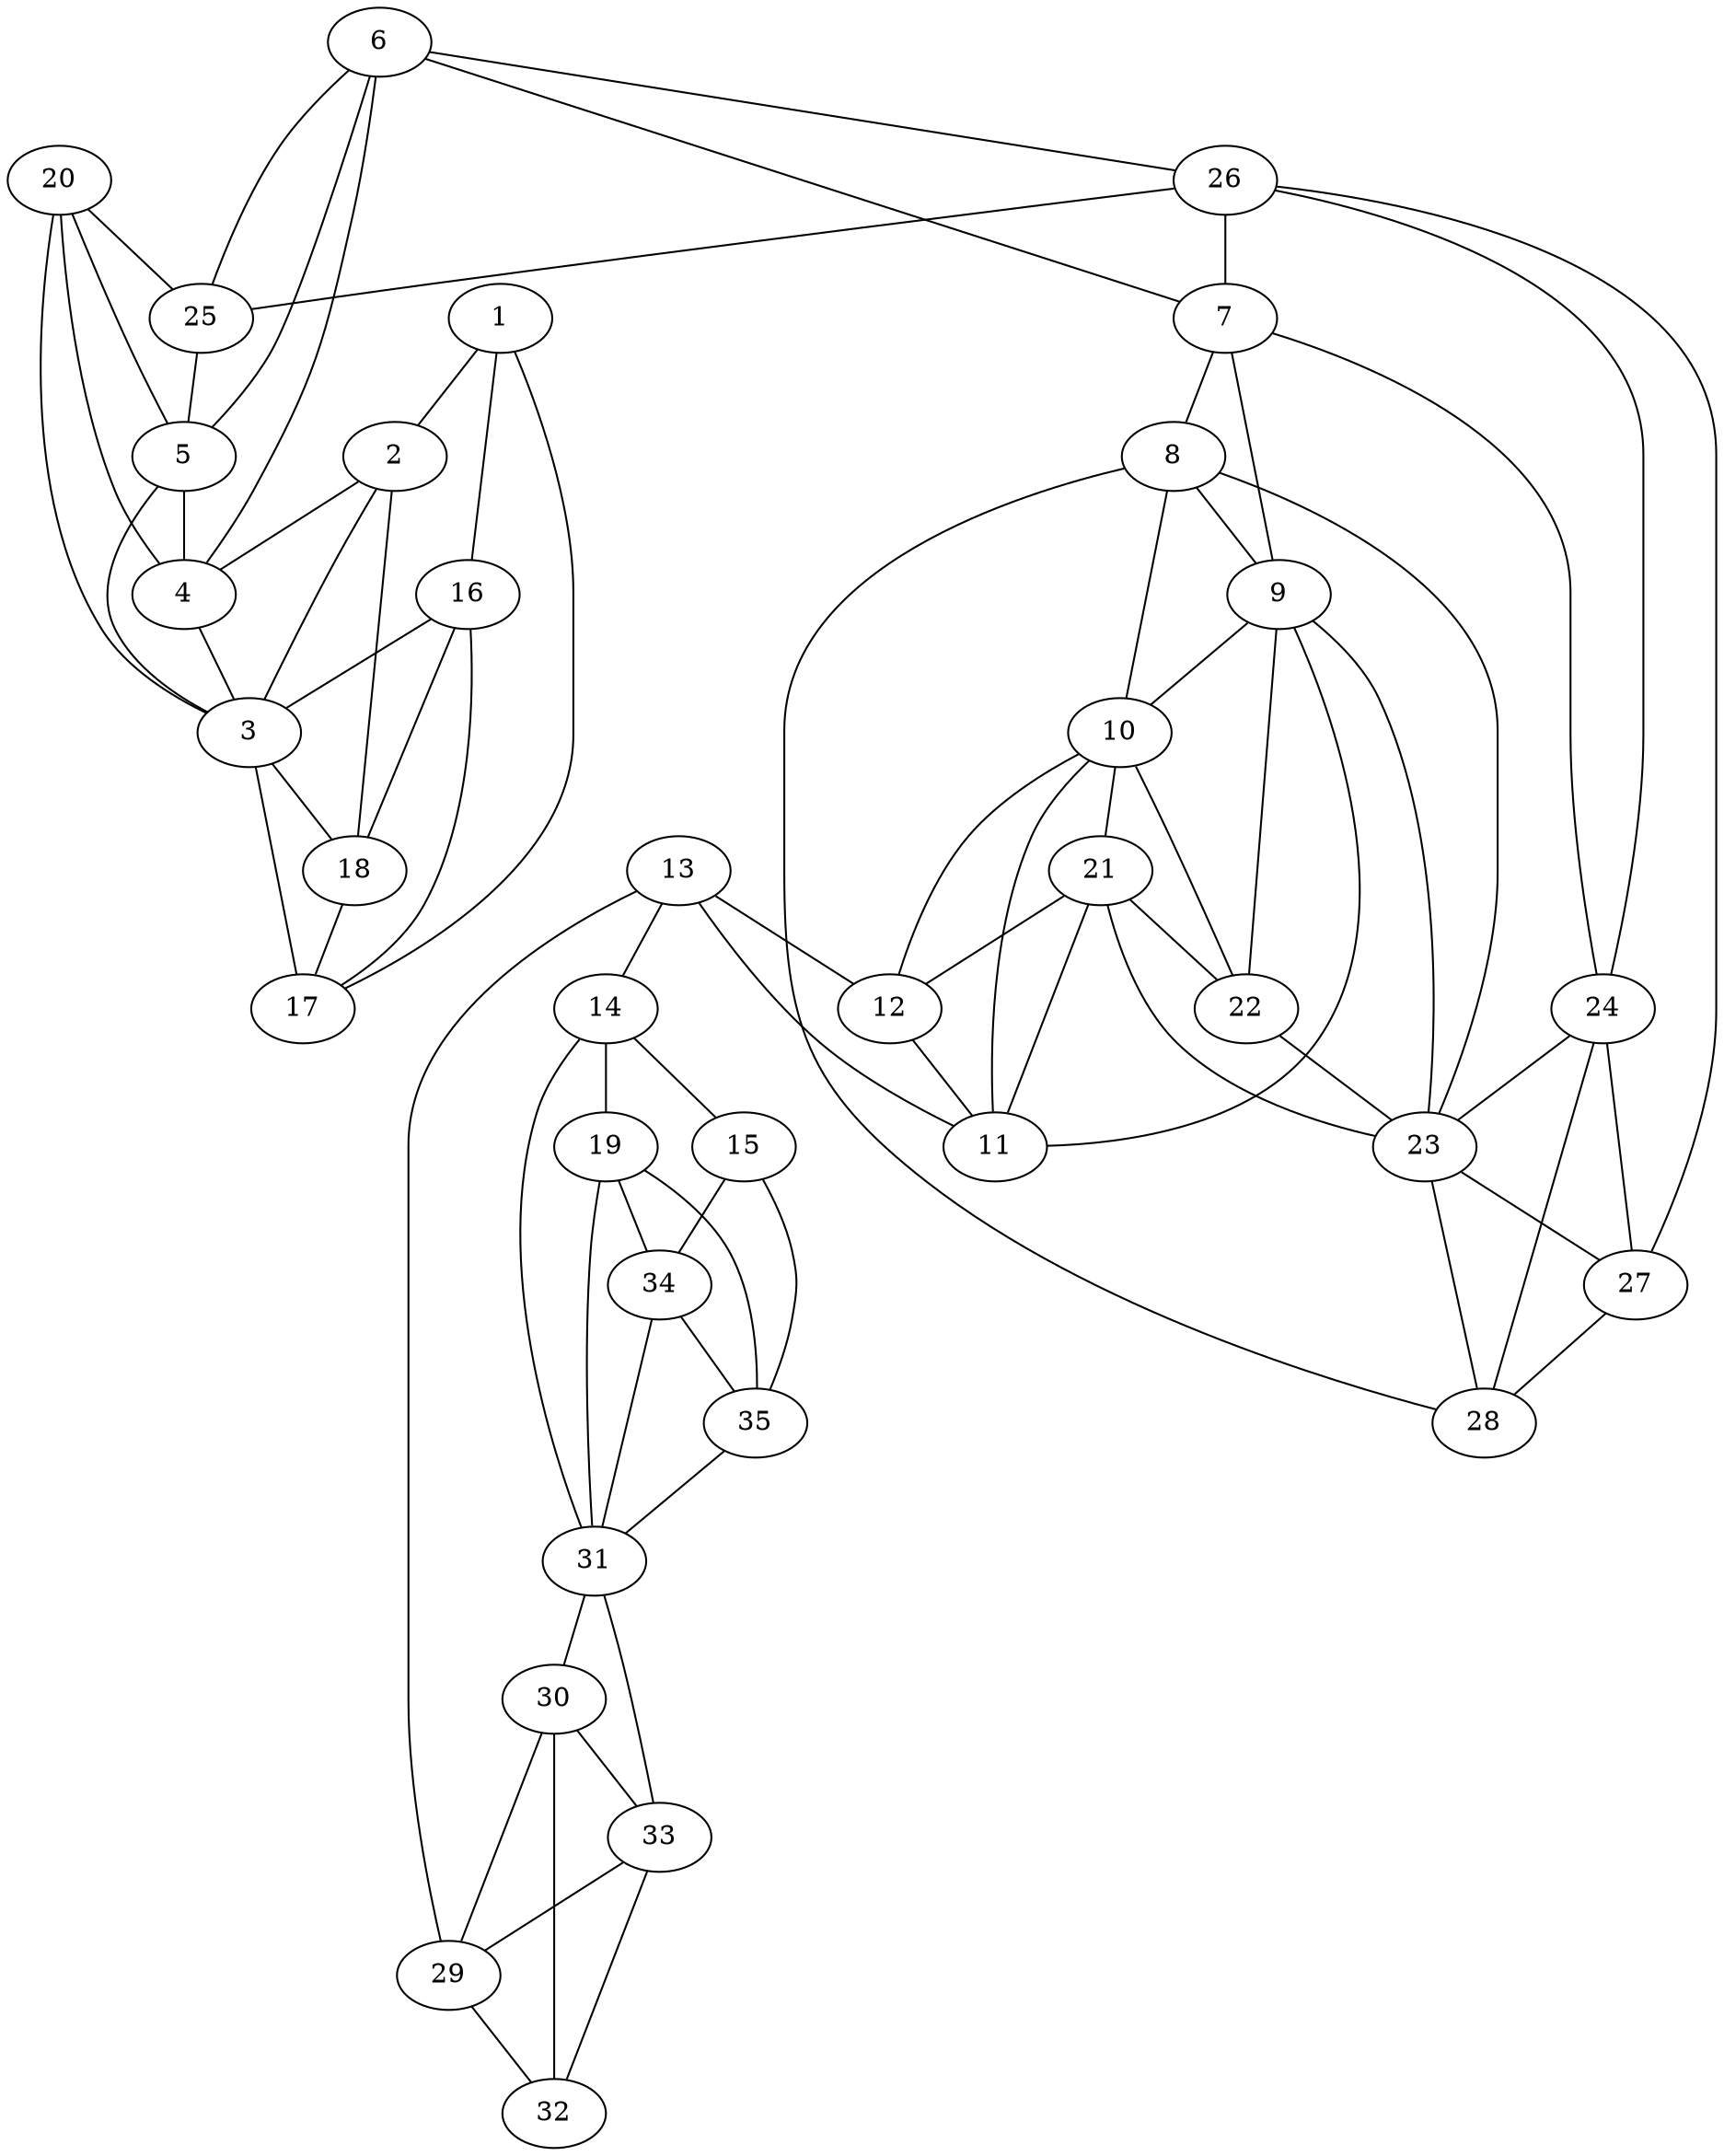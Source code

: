 graph pdb1m0n {
	1	 [aaLength=12,
		sequence=DATFWRNARHHL,
		type=0];
	2	 [aaLength=6,
		sequence=TSGQMS,
		type=0];
	1 -- 2	 [distance0="45.30305",
		frequency=1,
		type0=1];
	17	 [aaLength=4,
		sequence=FVYD,
		type=1];
	1 -- 17	 [distance0="52.26742",
		frequency=1,
		type0=3];
	16	 [aaLength=5,
		sequence=IERAK,
		type=1];
	1 -- 16	 [distance0="48.58892",
		frequency=1,
		type0=2];
	3	 [aaLength=15,
		sequence=HPEIVSVIGEYAGKL,
		type=0];
	2 -- 3	 [distance0="19.16471",
		distance1="6.0",
		frequency=2,
		type0=1,
		type1=4];
	4	 [aaLength=15,
		sequence=SRPVVDLATRLANIT,
		type=0];
	2 -- 4	 [distance0="35.92383",
		frequency=1,
		type0=2];
	18	 [aaLength=4,
		sequence=AILD,
		type=1];
	2 -- 18	 [distance0="44.1221",
		frequency=1,
		type0=3];
	3 -- 18	 [distance0="36.23883",
		frequency=1,
		type0=3];
	4 -- 3	 [distance0="26.19472",
		frequency=1,
		type0=1];
	5	 [aaLength=18,
		sequence=TGAESNEAAIRMAKLVTG,
		type=0];
	5 -- 3	 [distance0="55.78342",
		frequency=1,
		type0=3];
	5 -- 4	 [distance0="29.69318",
		frequency=1,
		type0=1];
	6	 [aaLength=7,
		sequence=TGAAASA,
		type=0];
	6 -- 4	 [distance0="60.35381",
		frequency=1,
		type0=3];
	6 -- 5	 [distance0="32.09022",
		frequency=1,
		type0=1];
	7	 [aaLength=17,
		sequence=DYLAELDYAFDLIDRQS,
		type=0];
	6 -- 7	 [distance0="46.87846",
		frequency=1,
		type0=2];
	26	 [aaLength=4,
		sequence=SFAI,
		type=1];
	6 -- 26	 [distance0="15.0",
		frequency=1,
		type0=4];
	8	 [aaLength=12,
		sequence=GYMAALKRKCEA,
		type=0];
	7 -- 8	 [distance0="40.90324",
		frequency=1,
		type0=1];
	9	 [aaLength=7,
		sequence=FACQRDG,
		type=0];
	7 -- 9	 [distance0="75.7812",
		frequency=1,
		type0=3];
	24	 [aaLength=6,
		sequence=LAAFIA,
		type=1];
	7 -- 24	 [distance0="3.0",
		frequency=1,
		type0=4];
	8 -- 9	 [distance0="35.38448",
		frequency=1,
		type0=1];
	10	 [aaLength=6,
		sequence=SKTLGA,
		type=0];
	8 -- 10	 [distance0="52.41984",
		frequency=1,
		type0=3];
	23	 [aaLength=5,
		sequence=LLILD,
		type=1];
	8 -- 23	 [distance0="3.0",
		frequency=1,
		type0=4];
	9 -- 10	 [distance0="18.94457",
		frequency=1,
		type0=1];
	11	 [aaLength=11,
		sequence=SAAIEERAHEL,
		type=0];
	9 -- 11	 [distance0="37.16583",
		frequency=1,
		type0=3];
	22	 [aaLength=4,
		sequence=ILTL,
		type=1];
	9 -- 22	 [distance0="4.0",
		frequency=1,
		type0=4];
	12	 [aaLength=18,
		sequence=DPLPAAVGLRVLDVVQRD,
		type=0];
	10 -- 12	 [distance0="36.99571",
		frequency=1,
		type0=3];
	21	 [aaLength=5,
		sequence=AAIVT,
		type=1];
	10 -- 21	 [distance0="4.0",
		frequency=1,
		type0=4];
	11 -- 10	 [distance0="23.07998",
		frequency=1,
		type0=1];
	12 -- 11	 [distance0="29.80669",
		frequency=1,
		type0=1];
	13	 [aaLength=24,
		sequence=GLVARANVMGDRLRRGLLDLMERF,
		type=0];
	13 -- 12	 [distance0="31.05938",
		frequency=1,
		type0=1];
	13 -- 11	 [distance0="53.21523",
		frequency=1,
		type0=2];
	14	 [aaLength=13,
		sequence=GLGAKITRECMNL,
		type=0];
	13 -- 14	 [distance0="53.6465",
		frequency=1,
		type0=3];
	29	 [aaLength=7,
		sequence=IGDVRGR,
		type=1];
	13 -- 29	 [distance0="2.0",
		frequency=1,
		type0=4];
	15	 [aaLength=20,
		sequence=SEDEIDLGLSLLGQAIERAL,
		type=0];
	14 -- 15	 [distance0="39.23125",
		frequency=1,
		type0=1];
	19	 [aaLength=2,
		sequence=LS,
		type=1];
	14 -- 19	 [distance0="1.0",
		frequency=1,
		type0=4];
	31	 [aaLength=2,
		sequence=EP,
		type=1];
	14 -- 31	 [distance0="52.57594",
		frequency=1,
		type0=2];
	34	 [aaLength=4,
		sequence=VFRI,
		type=1];
	15 -- 34	 [distance0="49.93723",
		frequency=1,
		type0=2];
	35	 [aaLength=2,
		sequence=IV,
		type=1];
	15 -- 35	 [distance0="52.48549",
		frequency=1,
		type0=3];
	16 -- 3	 [distance0="45.25763",
		frequency=1,
		type0=3];
	16 -- 18	 [distance0="15.0",
		frequency=1,
		type0=2];
	16 -- 17	 [distance0="7.0",
		distance1="2.0",
		frequency=2,
		type0=1,
		type1=4];
	17 -- 3	 [distance0="40.61099",
		frequency=1,
		type0=3];
	18 -- 17	 [distance0="8.0",
		frequency=1,
		type0=1];
	19 -- 31	 [distance0="18.0",
		frequency=1,
		type0=3];
	19 -- 34	 [distance0="13.0",
		frequency=1,
		type0=2];
	19 -- 35	 [distance0="4.0",
		distance1="2.0",
		frequency=2,
		type0=1,
		type1=4];
	20	 [aaLength=5,
		sequence=RALLL,
		type=1];
	20 -- 3	 [distance0="53.60273",
		frequency=1,
		type0=3];
	20 -- 4	 [distance0="48.6333",
		frequency=1,
		type0=2];
	20 -- 5	 [distance0="1.0",
		frequency=1,
		type0=4];
	25	 [aaLength=5,
		sequence=EIVGF,
		type=1];
	20 -- 25	 [distance0="26.0",
		frequency=1,
		type0=1];
	21 -- 12	 [distance0="46.15824",
		frequency=1,
		type0=3];
	21 -- 11	 [distance0="0.0",
		frequency=1,
		type0=5];
	21 -- 22	 [distance0="14.0",
		frequency=1,
		type0=1];
	21 -- 23	 [distance0="42.0",
		frequency=1,
		type0=2];
	22 -- 10	 [distance0="46.07555",
		distance1="0.0",
		frequency=2,
		type0=3,
		type1=5];
	22 -- 23	 [distance0="28.0",
		frequency=1,
		type0=2];
	23 -- 9	 [distance0="12.0",
		frequency=1,
		type0=4];
	27	 [aaLength=2,
		sequence=IL,
		type=1];
	23 -- 27	 [distance0="27.0",
		frequency=1,
		type0=2];
	28	 [aaLength=2,
		sequence=IE,
		type=1];
	23 -- 28	 [distance0="20.0",
		frequency=1,
		type0=1];
	24 -- 23	 [distance0="35.0",
		frequency=1,
		type0=3];
	24 -- 27	 [distance0="8.0",
		distance1="2.0",
		frequency=2,
		type0=1,
		type1=4];
	24 -- 28	 [distance0="15.0",
		frequency=1,
		type0=2];
	25 -- 6	 [distance0="7.0",
		frequency=1,
		type0=4];
	25 -- 5	 [distance0="61.93629",
		frequency=1,
		type0=3];
	26 -- 7	 [distance0="16.0",
		frequency=1,
		type0=4];
	26 -- 24	 [distance0="40.0",
		frequency=1,
		type0=2];
	26 -- 25	 [distance0="34.0",
		frequency=1,
		type0=1];
	26 -- 27	 [distance0="48.0",
		frequency=1,
		type0=3];
	27 -- 28	 [distance0="7.0",
		distance1="5.0",
		frequency=2,
		type0=1,
		type1=4];
	28 -- 8	 [distance0="3.0",
		frequency=1,
		type0=4];
	30	 [aaLength=9,
		sequence=LLGVEIVKD,
		type=1];
	29 -- 30	 [distance0="9.0",
		frequency=1,
		type0=2];
	32	 [aaLength=7,
		sequence=IGDVRGR,
		type=1];
	29 -- 32	 [distance0="0.0",
		frequency=1,
		type0=5];
	33	 [aaLength=9,
		sequence=LLGVEIVKD,
		type=1];
	30 -- 33	 [distance0="0.0",
		frequency=1,
		type0=1];
	31 -- 30	 [distance0="13.0",
		frequency=1,
		type0=1];
	31 -- 33	 [distance0="13.0",
		frequency=1,
		type0=2];
	32 -- 30	 [distance0="9.0",
		frequency=1,
		type0=2];
	32 -- 33	 [distance0="9.0",
		distance1="2.0",
		frequency=2,
		type0=3,
		type1=4];
	33 -- 29	 [distance0="9.0",
		frequency=1,
		type0=2];
	34 -- 31	 [distance0="31.0",
		frequency=1,
		type0=3];
	34 -- 35	 [distance0="9.0",
		frequency=1,
		type0=1];
	35 -- 31	 [distance0="22.0",
		frequency=1,
		type0=3];
}
